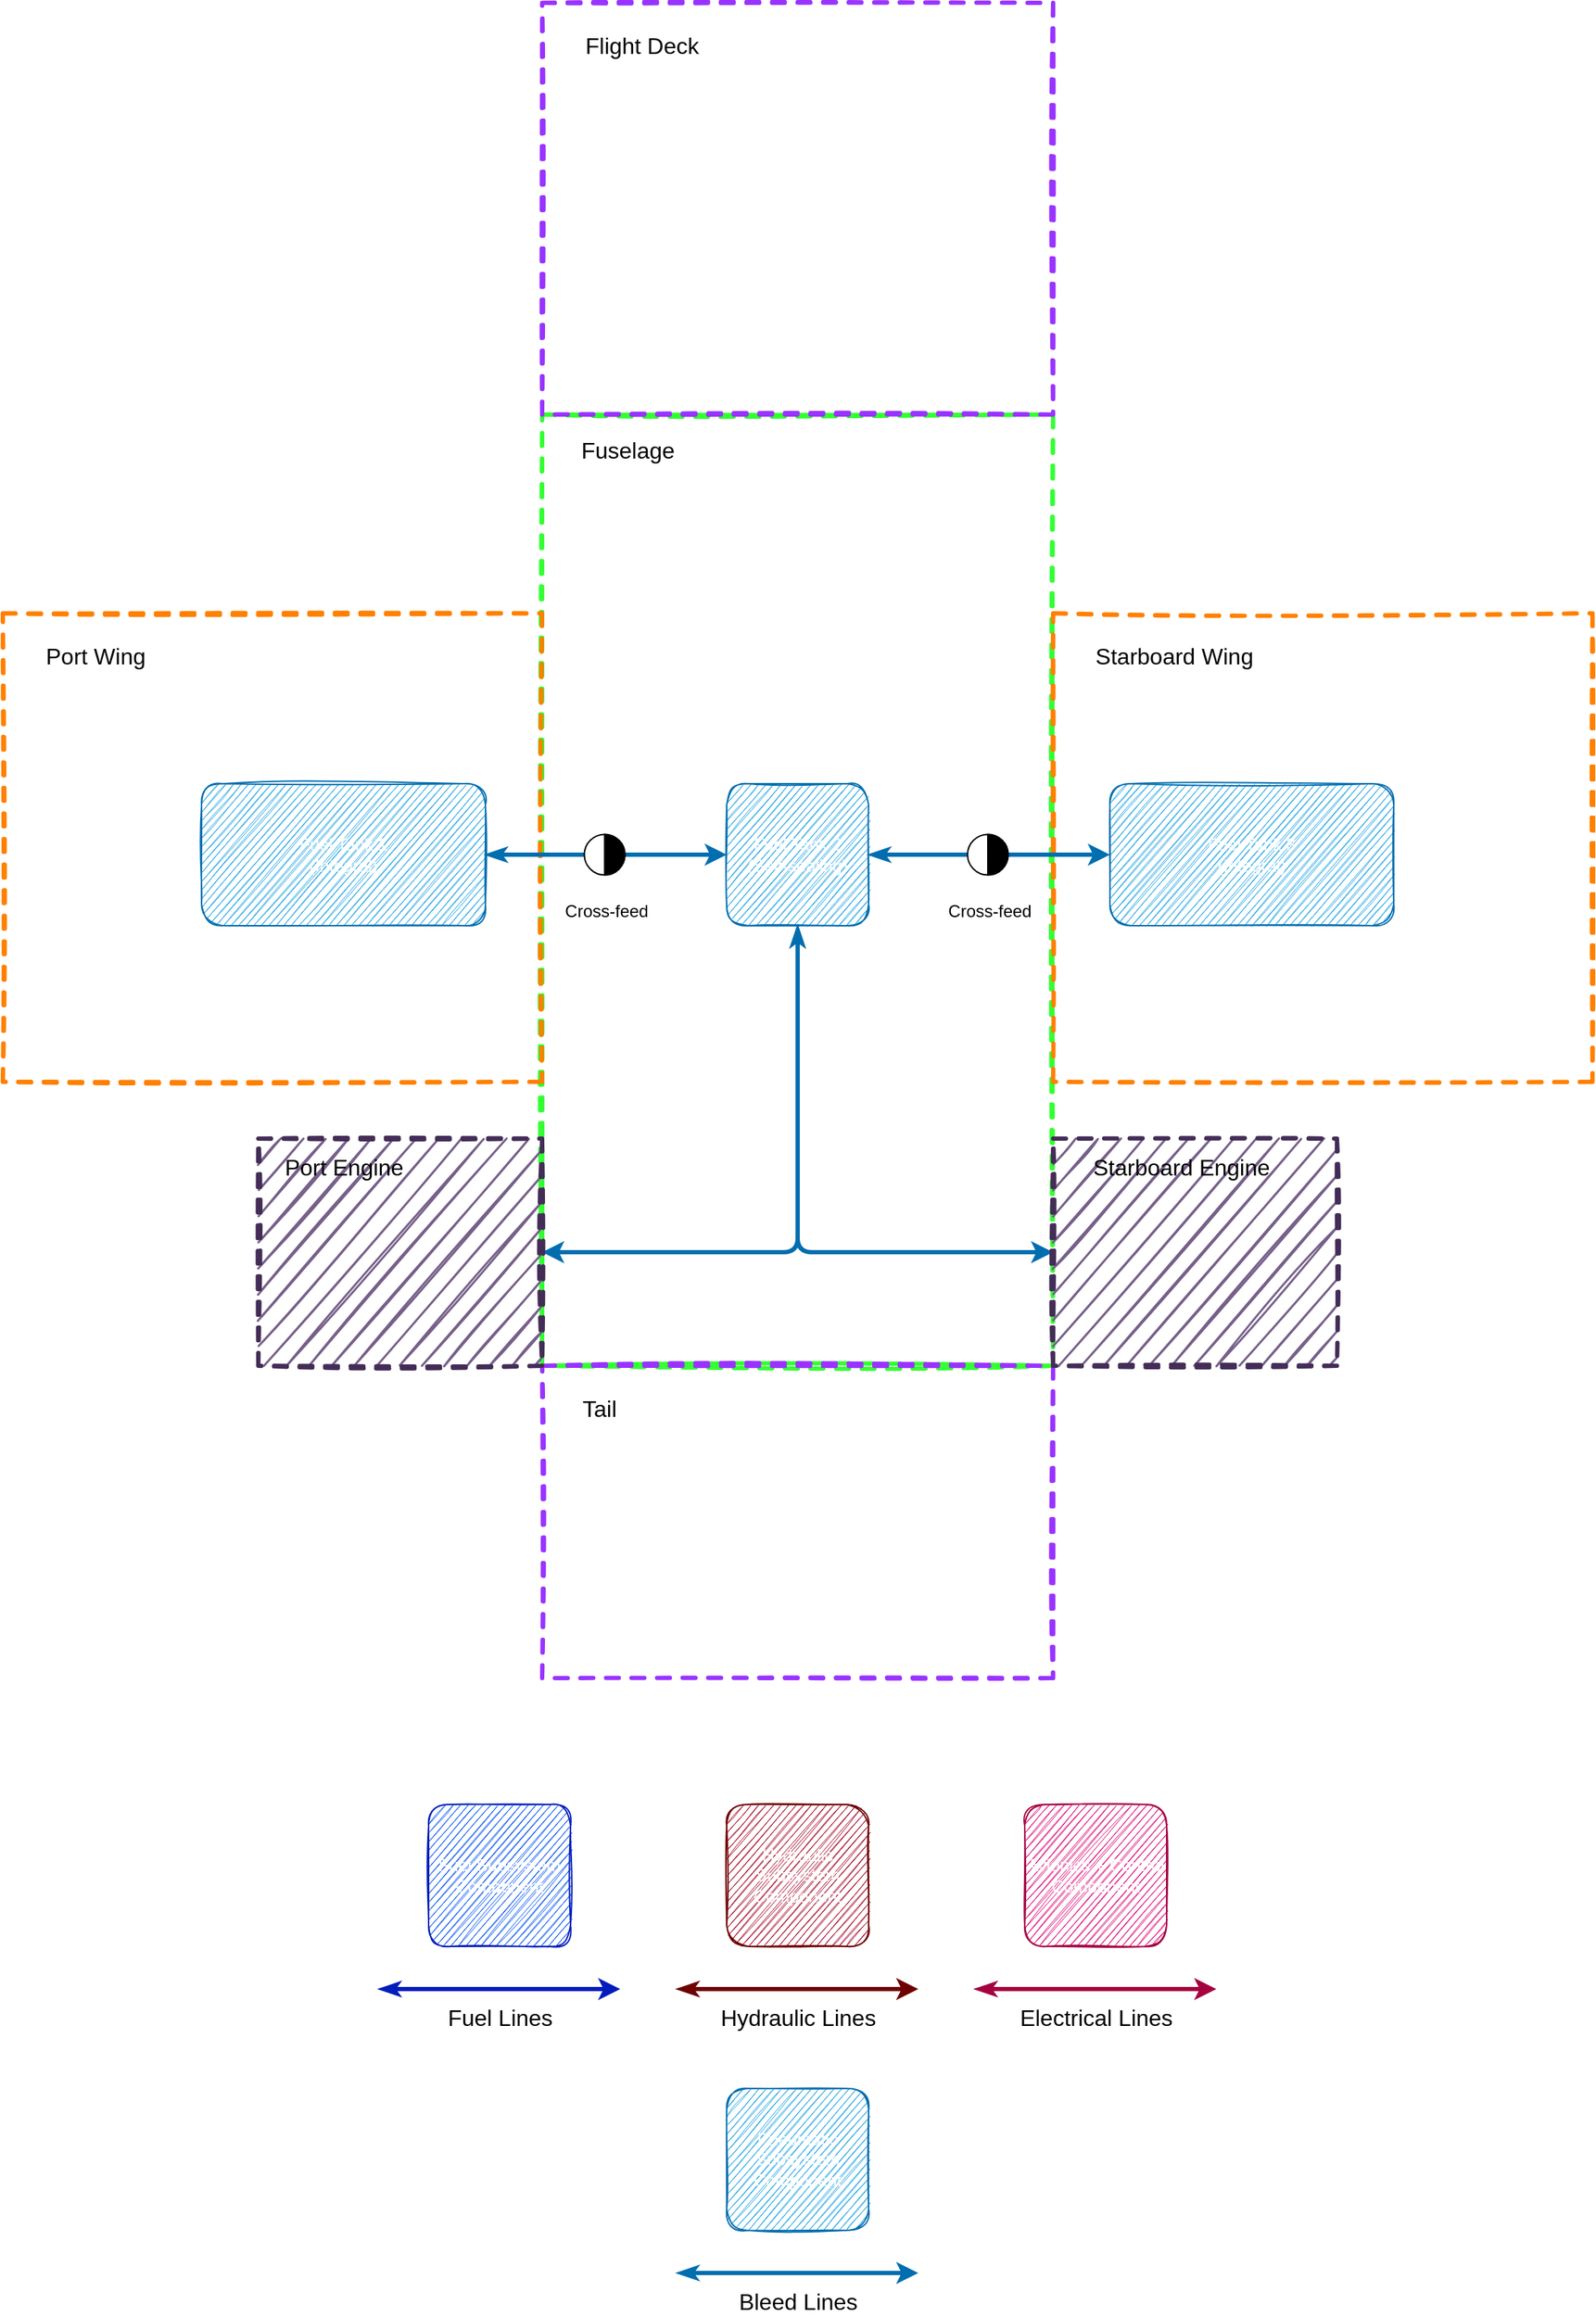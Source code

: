 <mxfile>
    <diagram id="FfK5qRKSxhjQUm6GkQd4" name="Page-1">
        <mxGraphModel dx="1391" dy="945" grid="1" gridSize="10" guides="1" tooltips="1" connect="1" arrows="1" fold="1" page="1" pageScale="1" pageWidth="3300" pageHeight="2339" math="0" shadow="0">
            <root>
                <mxCell id="0"/>
                <mxCell id="1" parent="0"/>
                <mxCell id="22" value="" style="rounded=0;whiteSpace=wrap;html=1;fillColor=none;strokeColor=#33FF33;dashed=1;strokeWidth=3;sketch=1;" vertex="1" parent="1">
                    <mxGeometry x="1590" y="620" width="360" height="670" as="geometry"/>
                </mxCell>
                <mxCell id="45" value="" style="rounded=0;whiteSpace=wrap;html=1;fillColor=none;dashed=1;strokeWidth=3;glass=1;sketch=1;strokeColor=#FF8000;" vertex="1" parent="1">
                    <mxGeometry x="1950" y="760" width="380" height="330" as="geometry"/>
                </mxCell>
                <mxCell id="43" value="" style="rounded=0;whiteSpace=wrap;html=1;fillColor=none;dashed=1;strokeWidth=3;sketch=1;strokeColor=#9933FF;" vertex="1" parent="1">
                    <mxGeometry x="1590" y="1290" width="360" height="220" as="geometry"/>
                </mxCell>
                <mxCell id="19" value="" style="rounded=0;whiteSpace=wrap;html=1;fillColor=none;dashed=1;strokeWidth=3;glass=1;sketch=1;strokeColor=#FF8000;" vertex="1" parent="1">
                    <mxGeometry x="1210" y="760" width="380" height="330" as="geometry"/>
                </mxCell>
                <mxCell id="13" style="edgeStyle=orthogonalEdgeStyle;rounded=0;orthogonalLoop=1;jettySize=auto;html=1;entryX=0;entryY=0.5;entryDx=0;entryDy=0;startArrow=classicThin;startFill=1;strokeWidth=3;fillColor=#1ba1e2;strokeColor=#006EAF;" parent="1" source="2" target="3" edge="1">
                    <mxGeometry relative="1" as="geometry"/>
                </mxCell>
                <mxCell id="2" value="Fuel Tank 1&lt;br&gt;(Integral)" style="rounded=1;whiteSpace=wrap;html=1;fillColor=#1ba1e2;strokeColor=#006EAF;fontColor=#ffffff;sketch=1;" parent="1" vertex="1">
                    <mxGeometry x="1350" y="880" width="200" height="100" as="geometry"/>
                </mxCell>
                <mxCell id="16" style="edgeStyle=orthogonalEdgeStyle;rounded=0;orthogonalLoop=1;jettySize=auto;html=1;entryX=0;entryY=0.5;entryDx=0;entryDy=0;startArrow=classicThin;startFill=1;strokeWidth=3;fillColor=#1ba1e2;strokeColor=#006EAF;" edge="1" parent="1" source="3" target="4">
                    <mxGeometry relative="1" as="geometry"/>
                </mxCell>
                <mxCell id="50" style="edgeStyle=orthogonalEdgeStyle;orthogonalLoop=1;jettySize=auto;html=1;entryX=1;entryY=0.5;entryDx=0;entryDy=0;fontSize=16;startArrow=classicThin;startFill=1;strokeWidth=3;fillColor=#1ba1e2;strokeColor=#006EAF;rounded=1;" edge="1" parent="1" source="3" target="46">
                    <mxGeometry relative="1" as="geometry">
                        <Array as="points">
                            <mxPoint x="1770" y="1210"/>
                        </Array>
                    </mxGeometry>
                </mxCell>
                <mxCell id="51" style="edgeStyle=orthogonalEdgeStyle;rounded=1;orthogonalLoop=1;jettySize=auto;html=1;entryX=0;entryY=0.5;entryDx=0;entryDy=0;fontSize=16;startArrow=classicThin;startFill=1;strokeWidth=3;fillColor=#1ba1e2;strokeColor=#006EAF;" edge="1" parent="1" source="3" target="47">
                    <mxGeometry relative="1" as="geometry">
                        <Array as="points">
                            <mxPoint x="1770" y="1210"/>
                        </Array>
                    </mxGeometry>
                </mxCell>
                <mxCell id="3" value="Fuel Tank 2&lt;br&gt;(Self-sealing)" style="rounded=1;whiteSpace=wrap;html=1;fillColor=#1ba1e2;strokeColor=#006EAF;fontColor=#ffffff;sketch=1;" parent="1" vertex="1">
                    <mxGeometry x="1720" y="880" width="100" height="100" as="geometry"/>
                </mxCell>
                <mxCell id="4" value="Fuel Tank 3&lt;br&gt;(Integral)" style="rounded=1;whiteSpace=wrap;html=1;fillColor=#1ba1e2;strokeColor=#006EAF;fontColor=#ffffff;sketch=1;" parent="1" vertex="1">
                    <mxGeometry x="1990" y="880" width="200" height="100" as="geometry"/>
                </mxCell>
                <mxCell id="7" value="Cross-feed" style="text;html=1;align=center;verticalAlign=middle;resizable=0;points=[];autosize=1;strokeColor=none;" parent="1" vertex="1">
                    <mxGeometry x="1600" y="960" width="70" height="20" as="geometry"/>
                </mxCell>
                <mxCell id="12" value="" style="shape=mxgraph.pid.fittings.self-operating_release_valve;html=1;pointerEvents=1;align=center;verticalLabelPosition=bottom;verticalAlign=top;dashed=0;rotation=-45;" parent="1" vertex="1">
                    <mxGeometry x="1620" y="915" width="30" height="30" as="geometry"/>
                </mxCell>
                <mxCell id="14" value="Cross-feed" style="text;html=1;align=center;verticalAlign=middle;resizable=0;points=[];autosize=1;strokeColor=none;" vertex="1" parent="1">
                    <mxGeometry x="1870" y="960" width="70" height="20" as="geometry"/>
                </mxCell>
                <mxCell id="15" value="" style="shape=mxgraph.pid.fittings.self-operating_release_valve;html=1;pointerEvents=1;align=center;verticalLabelPosition=bottom;verticalAlign=top;dashed=0;rotation=-45;" vertex="1" parent="1">
                    <mxGeometry x="1890" y="915" width="30" height="30" as="geometry"/>
                </mxCell>
                <mxCell id="25" value="Port Wing" style="text;html=1;align=center;verticalAlign=middle;resizable=0;points=[];autosize=1;strokeColor=none;fontSize=16;" vertex="1" parent="1">
                    <mxGeometry x="1230" y="780" width="90" height="20" as="geometry"/>
                </mxCell>
                <mxCell id="26" value="Starboard Wing" style="text;html=1;align=center;verticalAlign=middle;resizable=0;points=[];autosize=1;strokeColor=none;fontSize=16;" vertex="1" parent="1">
                    <mxGeometry x="1970" y="780" width="130" height="20" as="geometry"/>
                </mxCell>
                <mxCell id="27" value="Fuselage" style="text;html=1;align=center;verticalAlign=middle;resizable=0;points=[];autosize=1;strokeColor=none;fontSize=16;" vertex="1" parent="1">
                    <mxGeometry x="1610" y="635" width="80" height="20" as="geometry"/>
                </mxCell>
                <mxCell id="28" style="edgeStyle=orthogonalEdgeStyle;rounded=0;orthogonalLoop=1;jettySize=auto;html=1;entryX=0;entryY=0.5;entryDx=0;entryDy=0;startArrow=classicThin;startFill=1;strokeWidth=3;fillColor=#0050ef;strokeColor=#001DBC;" edge="1" parent="1">
                    <mxGeometry relative="1" as="geometry">
                        <mxPoint x="1475" y="1729" as="sourcePoint"/>
                        <mxPoint x="1645" y="1729" as="targetPoint"/>
                    </mxGeometry>
                </mxCell>
                <mxCell id="29" value="Fuel Lines" style="text;html=1;align=center;verticalAlign=middle;resizable=0;points=[];autosize=1;strokeColor=none;fontSize=16;" vertex="1" parent="1">
                    <mxGeometry x="1515" y="1739" width="90" height="20" as="geometry"/>
                </mxCell>
                <mxCell id="31" style="edgeStyle=orthogonalEdgeStyle;rounded=0;orthogonalLoop=1;jettySize=auto;html=1;entryX=0;entryY=0.5;entryDx=0;entryDy=0;startArrow=classicThin;startFill=1;strokeWidth=3;fillColor=#a20025;strokeColor=#6F0000;" edge="1" parent="1">
                    <mxGeometry relative="1" as="geometry">
                        <mxPoint x="1685" y="1729" as="sourcePoint"/>
                        <mxPoint x="1855" y="1729" as="targetPoint"/>
                    </mxGeometry>
                </mxCell>
                <mxCell id="32" value="Hydraulic Lines" style="text;html=1;align=center;verticalAlign=middle;resizable=0;points=[];autosize=1;strokeColor=none;fontSize=16;" vertex="1" parent="1">
                    <mxGeometry x="1705" y="1739" width="130" height="20" as="geometry"/>
                </mxCell>
                <mxCell id="33" style="edgeStyle=orthogonalEdgeStyle;rounded=0;orthogonalLoop=1;jettySize=auto;html=1;entryX=0;entryY=0.5;entryDx=0;entryDy=0;startArrow=classicThin;startFill=1;strokeWidth=3;fillColor=#d80073;strokeColor=#A50040;" edge="1" parent="1">
                    <mxGeometry relative="1" as="geometry">
                        <mxPoint x="1895" y="1729" as="sourcePoint"/>
                        <mxPoint x="2065" y="1729" as="targetPoint"/>
                    </mxGeometry>
                </mxCell>
                <mxCell id="34" value="Electrical Lines" style="text;html=1;align=center;verticalAlign=middle;resizable=0;points=[];autosize=1;strokeColor=none;fontSize=16;" vertex="1" parent="1">
                    <mxGeometry x="1920" y="1739" width="120" height="20" as="geometry"/>
                </mxCell>
                <mxCell id="35" value="" style="rounded=0;whiteSpace=wrap;html=1;fillColor=none;dashed=1;strokeWidth=3;sketch=1;strokeColor=#9933FF;" vertex="1" parent="1">
                    <mxGeometry x="1590" y="330" width="360" height="290" as="geometry"/>
                </mxCell>
                <mxCell id="36" value="Flight Deck" style="text;html=1;align=center;verticalAlign=middle;resizable=0;points=[];autosize=1;strokeColor=none;fontSize=16;" vertex="1" parent="1">
                    <mxGeometry x="1610" y="350" width="100" height="20" as="geometry"/>
                </mxCell>
                <mxCell id="37" value="Fuel Subsystem Component" style="rounded=1;whiteSpace=wrap;html=1;fillColor=#0050ef;strokeColor=#001DBC;fontColor=#ffffff;sketch=1;" vertex="1" parent="1">
                    <mxGeometry x="1510" y="1599" width="100" height="100" as="geometry"/>
                </mxCell>
                <mxCell id="38" value="Hydraulic Subsystem Component" style="rounded=1;whiteSpace=wrap;html=1;fillColor=#a20025;fontColor=#ffffff;strokeColor=#6F0000;sketch=1;" vertex="1" parent="1">
                    <mxGeometry x="1720" y="1599" width="100" height="100" as="geometry"/>
                </mxCell>
                <mxCell id="39" value="Avionics + Control Component" style="rounded=1;whiteSpace=wrap;html=1;fillColor=#d80073;fontColor=#ffffff;strokeColor=#A50040;sketch=1;" vertex="1" parent="1">
                    <mxGeometry x="1930" y="1599" width="100" height="100" as="geometry"/>
                </mxCell>
                <mxCell id="40" style="edgeStyle=orthogonalEdgeStyle;rounded=0;orthogonalLoop=1;jettySize=auto;html=1;entryX=0;entryY=0.5;entryDx=0;entryDy=0;startArrow=classicThin;startFill=1;strokeWidth=3;fillColor=#1ba1e2;strokeColor=#006EAF;" edge="1" parent="1">
                    <mxGeometry relative="1" as="geometry">
                        <mxPoint x="1685" y="1929" as="sourcePoint"/>
                        <mxPoint x="1855" y="1929" as="targetPoint"/>
                    </mxGeometry>
                </mxCell>
                <mxCell id="41" value="Bleed Lines" style="text;html=1;align=center;verticalAlign=middle;resizable=0;points=[];autosize=1;strokeColor=none;fontSize=16;" vertex="1" parent="1">
                    <mxGeometry x="1720" y="1939" width="100" height="20" as="geometry"/>
                </mxCell>
                <mxCell id="42" value="Pneumatic Subsystem Component" style="rounded=1;whiteSpace=wrap;html=1;fillColor=#1ba1e2;fontColor=#ffffff;strokeColor=#006EAF;sketch=1;" vertex="1" parent="1">
                    <mxGeometry x="1720" y="1799" width="100" height="100" as="geometry"/>
                </mxCell>
                <mxCell id="44" value="Tail" style="text;html=1;align=center;verticalAlign=middle;resizable=0;points=[];autosize=1;strokeColor=none;fontSize=16;" vertex="1" parent="1">
                    <mxGeometry x="1610" y="1310" width="40" height="20" as="geometry"/>
                </mxCell>
                <mxCell id="46" value="" style="rounded=0;whiteSpace=wrap;html=1;dashed=1;strokeWidth=3;glass=0;sketch=1;fontColor=#ffffff;strokeColor=#432D57;fillStyle=auto;fillColor=#76608a;" vertex="1" parent="1">
                    <mxGeometry x="1390" y="1130" width="200" height="160" as="geometry"/>
                </mxCell>
                <mxCell id="47" value="" style="rounded=0;whiteSpace=wrap;html=1;fillColor=#76608a;dashed=1;strokeWidth=3;glass=0;sketch=1;strokeColor=#432D57;fontColor=#ffffff;" vertex="1" parent="1">
                    <mxGeometry x="1950" y="1130" width="200" height="160" as="geometry"/>
                </mxCell>
                <mxCell id="48" value="Port Engine" style="text;html=1;align=center;verticalAlign=middle;resizable=0;points=[];autosize=1;strokeColor=none;fontSize=16;" vertex="1" parent="1">
                    <mxGeometry x="1400" y="1140" width="100" height="20" as="geometry"/>
                </mxCell>
                <mxCell id="49" value="Starboard Engine" style="text;html=1;align=center;verticalAlign=middle;resizable=0;points=[];autosize=1;strokeColor=none;fontSize=16;" vertex="1" parent="1">
                    <mxGeometry x="1970" y="1140" width="140" height="20" as="geometry"/>
                </mxCell>
            </root>
        </mxGraphModel>
    </diagram>
</mxfile>